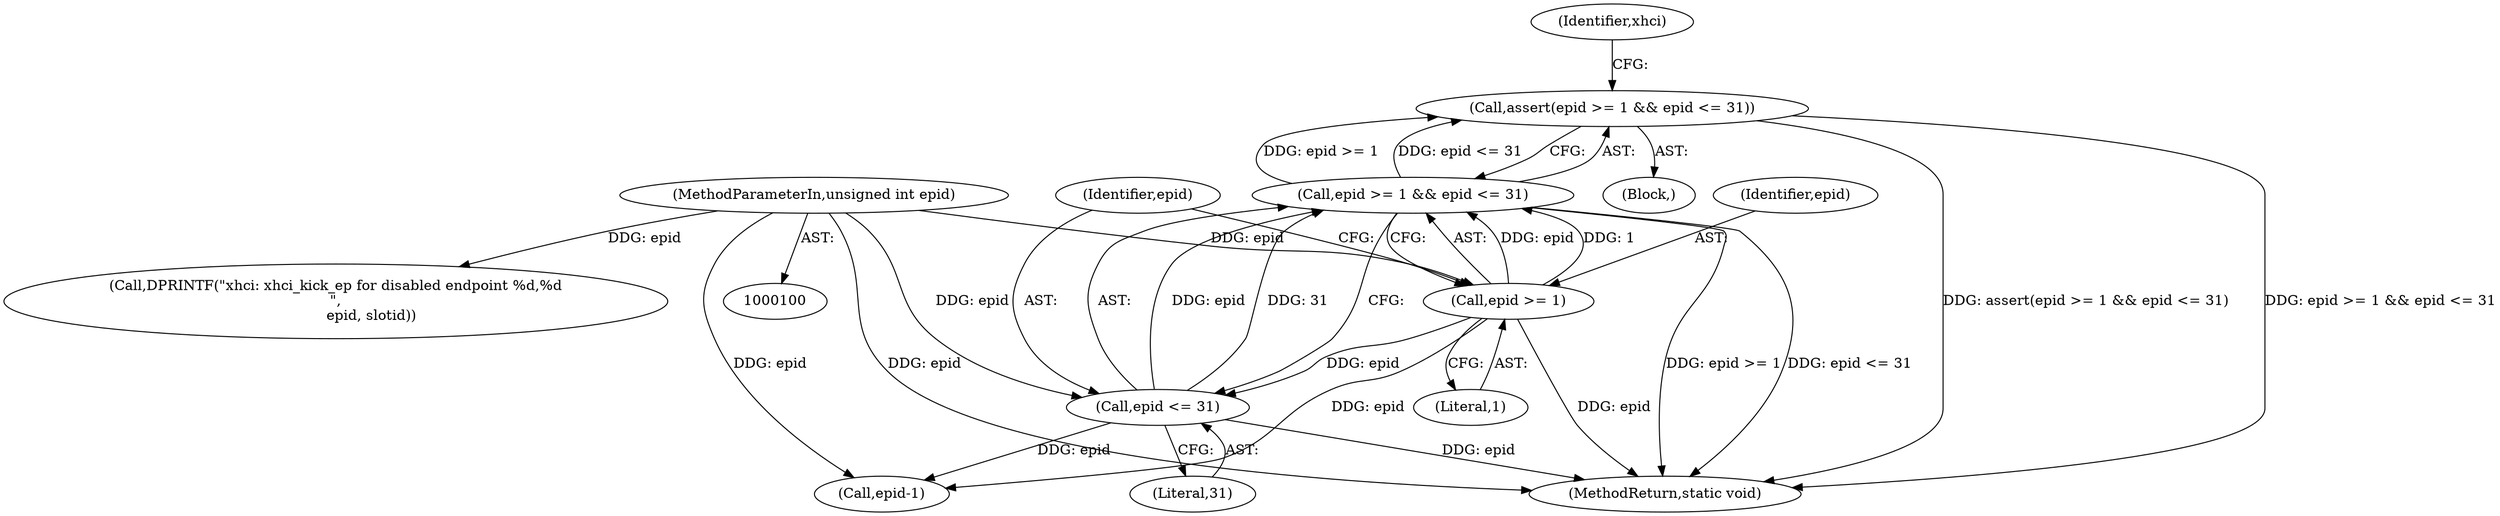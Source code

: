digraph "0_qemu_96d87bdda3919bb16f754b3d3fd1227e1f38f13c@API" {
"1000117" [label="(Call,assert(epid >= 1 && epid <= 31))"];
"1000118" [label="(Call,epid >= 1 && epid <= 31)"];
"1000119" [label="(Call,epid >= 1)"];
"1000103" [label="(MethodParameterIn,unsigned int epid)"];
"1000122" [label="(Call,epid <= 31)"];
"1000130" [label="(Identifier,xhci)"];
"1000153" [label="(Call,epid-1)"];
"1000124" [label="(Literal,31)"];
"1000117" [label="(Call,assert(epid >= 1 && epid <= 31))"];
"1000122" [label="(Call,epid <= 31)"];
"1000119" [label="(Call,epid >= 1)"];
"1000103" [label="(MethodParameterIn,unsigned int epid)"];
"1000121" [label="(Literal,1)"];
"1000120" [label="(Identifier,epid)"];
"1000160" [label="(Call,DPRINTF(\"xhci: xhci_kick_ep for disabled endpoint %d,%d\n\",\n                epid, slotid))"];
"1000105" [label="(Block,)"];
"1000175" [label="(MethodReturn,static void)"];
"1000118" [label="(Call,epid >= 1 && epid <= 31)"];
"1000123" [label="(Identifier,epid)"];
"1000117" -> "1000105"  [label="AST: "];
"1000117" -> "1000118"  [label="CFG: "];
"1000118" -> "1000117"  [label="AST: "];
"1000130" -> "1000117"  [label="CFG: "];
"1000117" -> "1000175"  [label="DDG: assert(epid >= 1 && epid <= 31)"];
"1000117" -> "1000175"  [label="DDG: epid >= 1 && epid <= 31"];
"1000118" -> "1000117"  [label="DDG: epid >= 1"];
"1000118" -> "1000117"  [label="DDG: epid <= 31"];
"1000118" -> "1000119"  [label="CFG: "];
"1000118" -> "1000122"  [label="CFG: "];
"1000119" -> "1000118"  [label="AST: "];
"1000122" -> "1000118"  [label="AST: "];
"1000118" -> "1000175"  [label="DDG: epid >= 1"];
"1000118" -> "1000175"  [label="DDG: epid <= 31"];
"1000119" -> "1000118"  [label="DDG: epid"];
"1000119" -> "1000118"  [label="DDG: 1"];
"1000122" -> "1000118"  [label="DDG: epid"];
"1000122" -> "1000118"  [label="DDG: 31"];
"1000119" -> "1000121"  [label="CFG: "];
"1000120" -> "1000119"  [label="AST: "];
"1000121" -> "1000119"  [label="AST: "];
"1000123" -> "1000119"  [label="CFG: "];
"1000119" -> "1000175"  [label="DDG: epid"];
"1000103" -> "1000119"  [label="DDG: epid"];
"1000119" -> "1000122"  [label="DDG: epid"];
"1000119" -> "1000153"  [label="DDG: epid"];
"1000103" -> "1000100"  [label="AST: "];
"1000103" -> "1000175"  [label="DDG: epid"];
"1000103" -> "1000122"  [label="DDG: epid"];
"1000103" -> "1000153"  [label="DDG: epid"];
"1000103" -> "1000160"  [label="DDG: epid"];
"1000122" -> "1000124"  [label="CFG: "];
"1000123" -> "1000122"  [label="AST: "];
"1000124" -> "1000122"  [label="AST: "];
"1000122" -> "1000175"  [label="DDG: epid"];
"1000122" -> "1000153"  [label="DDG: epid"];
}
